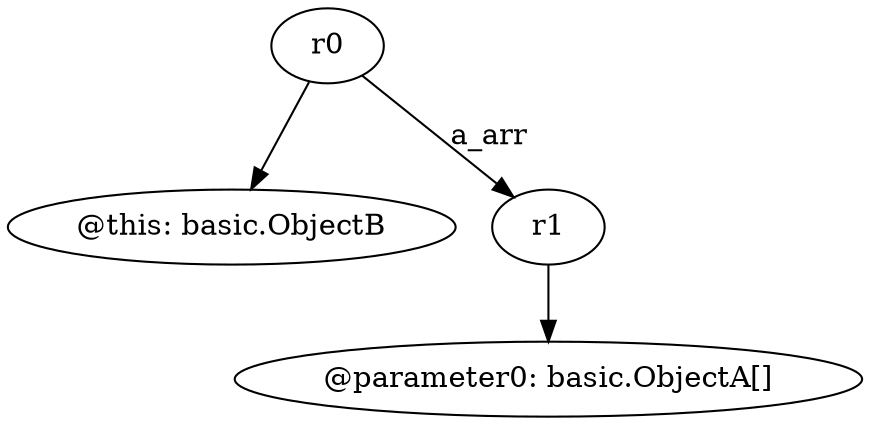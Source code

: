digraph g {
0[label="r0"]
1[label="@this: basic.ObjectB"]
0->1[label=""]
2[label="r1"]
0->2[label="a_arr"]
3[label="@parameter0: basic.ObjectA[]"]
2->3[label=""]
}